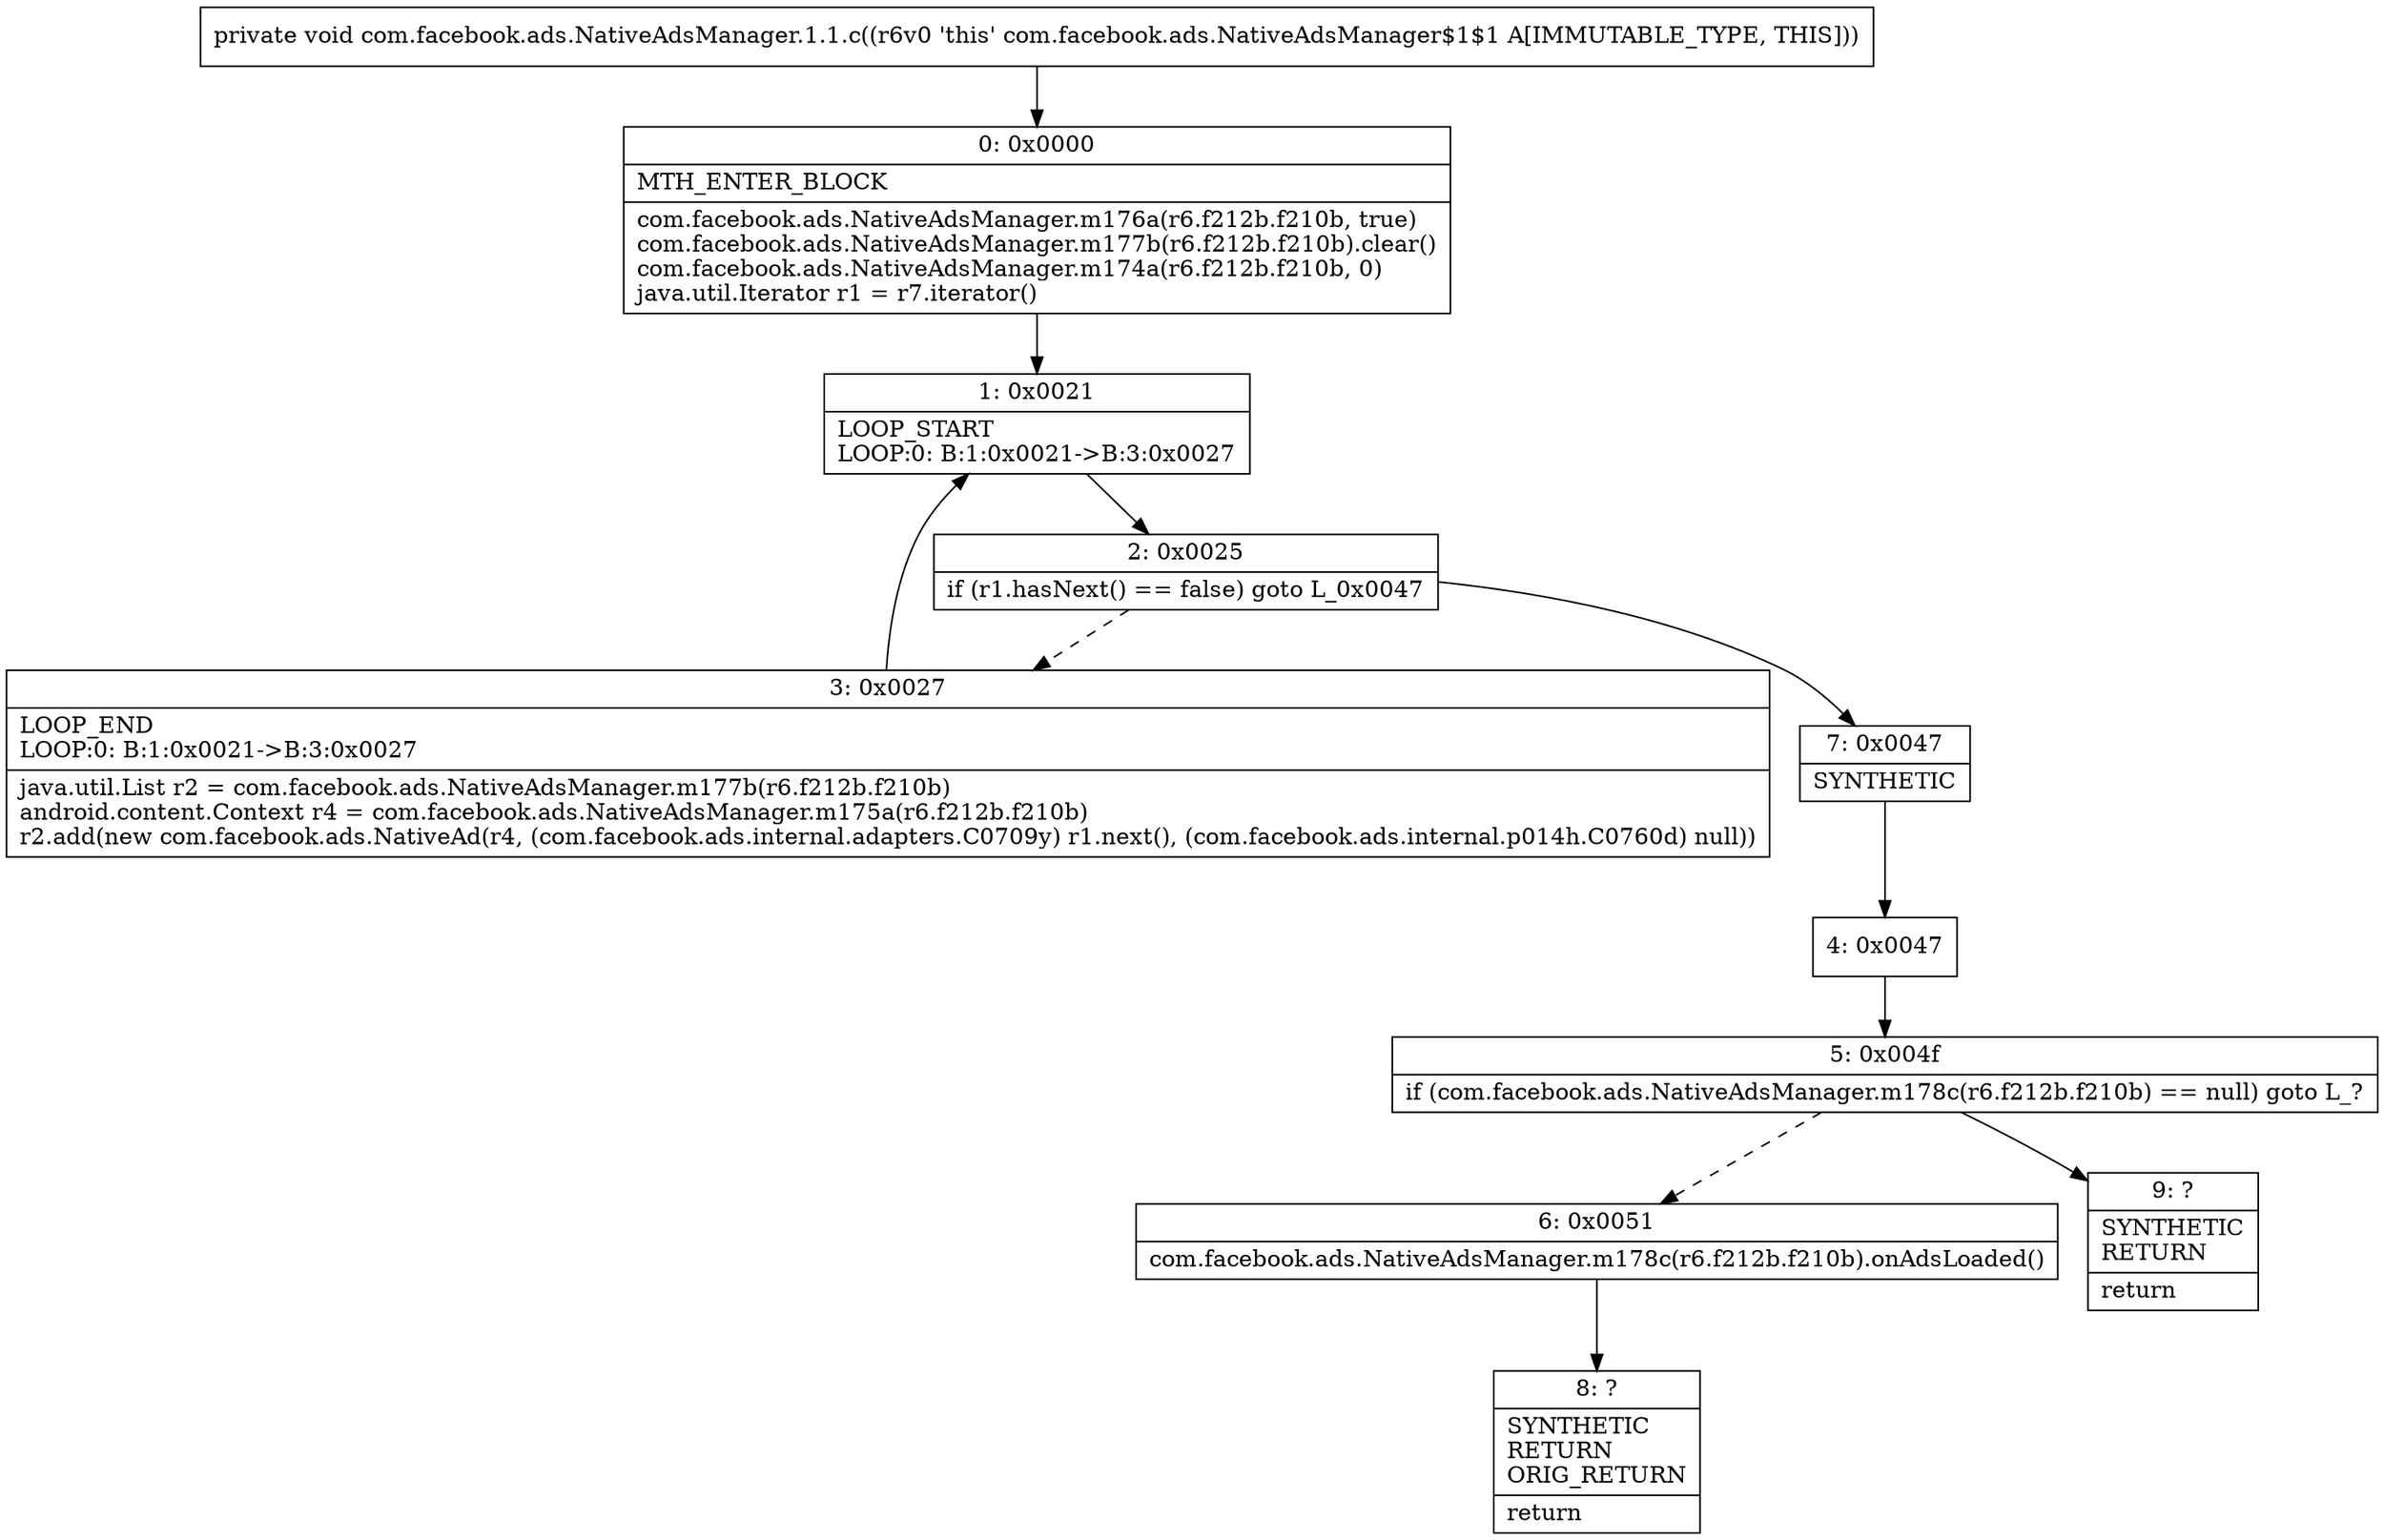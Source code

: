 digraph "CFG forcom.facebook.ads.NativeAdsManager.1.1.c()V" {
Node_0 [shape=record,label="{0\:\ 0x0000|MTH_ENTER_BLOCK\l|com.facebook.ads.NativeAdsManager.m176a(r6.f212b.f210b, true)\lcom.facebook.ads.NativeAdsManager.m177b(r6.f212b.f210b).clear()\lcom.facebook.ads.NativeAdsManager.m174a(r6.f212b.f210b, 0)\ljava.util.Iterator r1 = r7.iterator()\l}"];
Node_1 [shape=record,label="{1\:\ 0x0021|LOOP_START\lLOOP:0: B:1:0x0021\-\>B:3:0x0027\l}"];
Node_2 [shape=record,label="{2\:\ 0x0025|if (r1.hasNext() == false) goto L_0x0047\l}"];
Node_3 [shape=record,label="{3\:\ 0x0027|LOOP_END\lLOOP:0: B:1:0x0021\-\>B:3:0x0027\l|java.util.List r2 = com.facebook.ads.NativeAdsManager.m177b(r6.f212b.f210b)\landroid.content.Context r4 = com.facebook.ads.NativeAdsManager.m175a(r6.f212b.f210b)\lr2.add(new com.facebook.ads.NativeAd(r4, (com.facebook.ads.internal.adapters.C0709y) r1.next(), (com.facebook.ads.internal.p014h.C0760d) null))\l}"];
Node_4 [shape=record,label="{4\:\ 0x0047}"];
Node_5 [shape=record,label="{5\:\ 0x004f|if (com.facebook.ads.NativeAdsManager.m178c(r6.f212b.f210b) == null) goto L_?\l}"];
Node_6 [shape=record,label="{6\:\ 0x0051|com.facebook.ads.NativeAdsManager.m178c(r6.f212b.f210b).onAdsLoaded()\l}"];
Node_7 [shape=record,label="{7\:\ 0x0047|SYNTHETIC\l}"];
Node_8 [shape=record,label="{8\:\ ?|SYNTHETIC\lRETURN\lORIG_RETURN\l|return\l}"];
Node_9 [shape=record,label="{9\:\ ?|SYNTHETIC\lRETURN\l|return\l}"];
MethodNode[shape=record,label="{private void com.facebook.ads.NativeAdsManager.1.1.c((r6v0 'this' com.facebook.ads.NativeAdsManager$1$1 A[IMMUTABLE_TYPE, THIS])) }"];
MethodNode -> Node_0;
Node_0 -> Node_1;
Node_1 -> Node_2;
Node_2 -> Node_3[style=dashed];
Node_2 -> Node_7;
Node_3 -> Node_1;
Node_4 -> Node_5;
Node_5 -> Node_6[style=dashed];
Node_5 -> Node_9;
Node_6 -> Node_8;
Node_7 -> Node_4;
}

